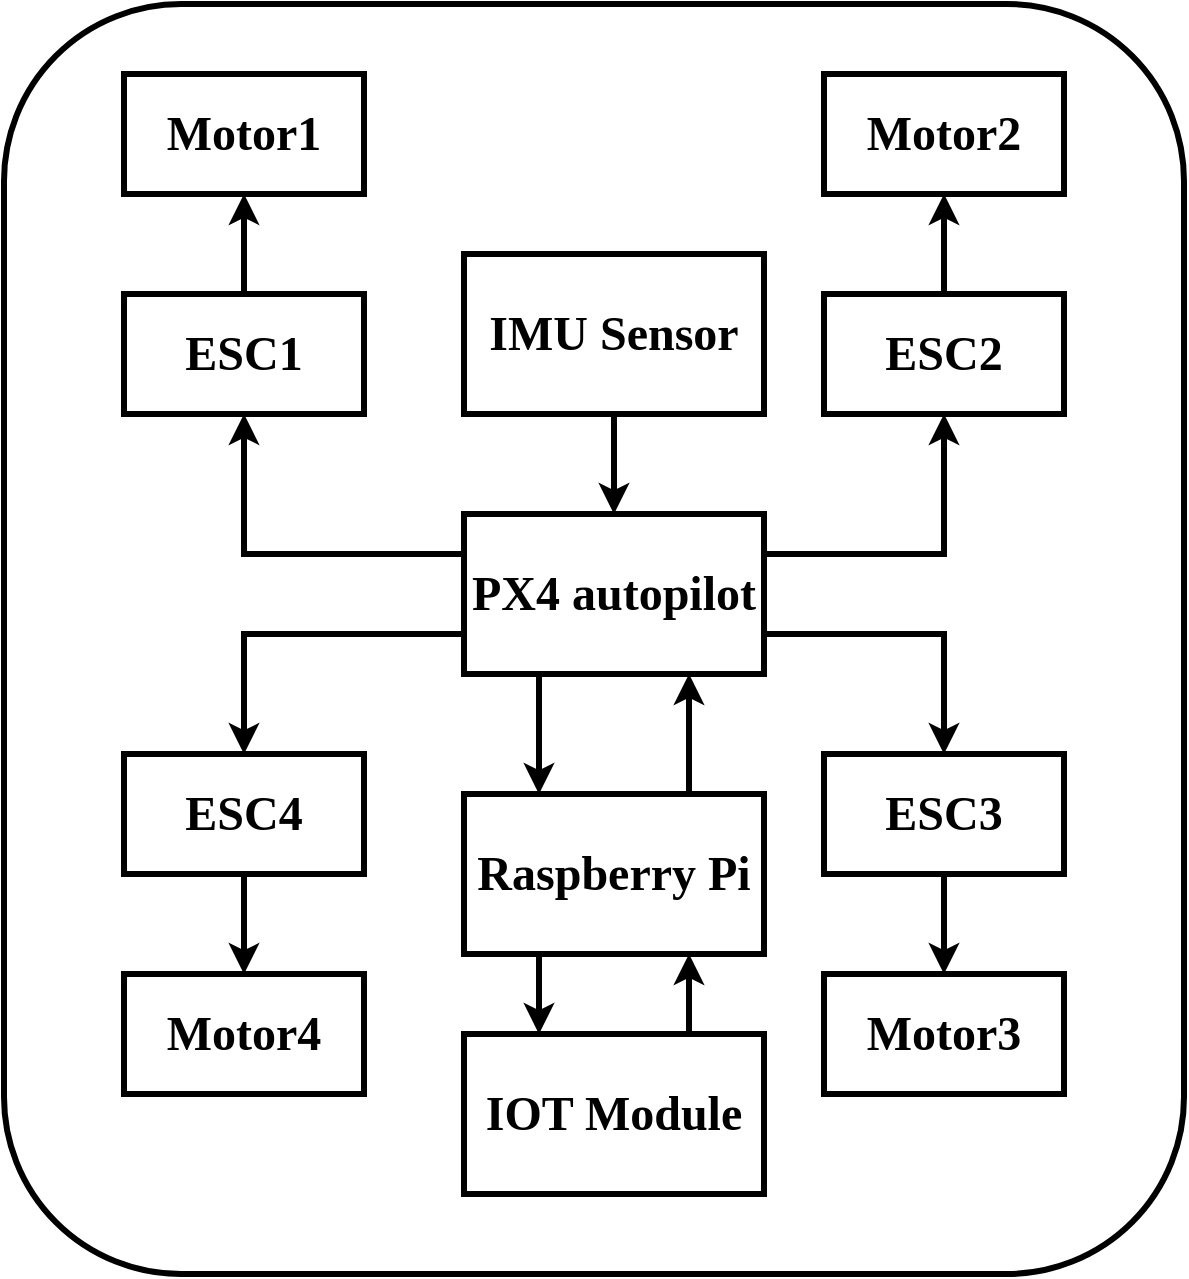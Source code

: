 <mxfile version="12.1.0" type="device" pages="1"><diagram id="OmTjDb2O7HC6xK50clMu" name="Page-1"><mxGraphModel dx="1426" dy="905" grid="1" gridSize="10" guides="1" tooltips="1" connect="1" arrows="1" fold="1" page="1" pageScale="1" pageWidth="850" pageHeight="1100" math="0" shadow="0"><root><mxCell id="0"/><mxCell id="1" parent="0"/><mxCell id="mEtdjzQLhGzhZ0b_y6cw-26" value="" style="rounded=1;whiteSpace=wrap;html=1;strokeWidth=3;" vertex="1" parent="1"><mxGeometry x="30" y="75" width="590" height="635" as="geometry"/></mxCell><mxCell id="mEtdjzQLhGzhZ0b_y6cw-1" value="&lt;h2&gt;&lt;font face=&quot;Times New Roman&quot; style=&quot;font-size: 24px&quot;&gt;Motor1&lt;/font&gt;&lt;/h2&gt;" style="rounded=0;whiteSpace=wrap;html=1;strokeWidth=3;" vertex="1" parent="1"><mxGeometry x="90" y="110" width="120" height="60" as="geometry"/></mxCell><mxCell id="mEtdjzQLhGzhZ0b_y6cw-19" style="edgeStyle=orthogonalEdgeStyle;rounded=0;orthogonalLoop=1;jettySize=auto;html=1;exitX=0.5;exitY=0;exitDx=0;exitDy=0;entryX=0.5;entryY=1;entryDx=0;entryDy=0;strokeWidth=3;" edge="1" parent="1" source="mEtdjzQLhGzhZ0b_y6cw-2" target="mEtdjzQLhGzhZ0b_y6cw-1"><mxGeometry relative="1" as="geometry"/></mxCell><mxCell id="mEtdjzQLhGzhZ0b_y6cw-2" value="&lt;h2&gt;&lt;font face=&quot;Times New Roman&quot; style=&quot;font-size: 24px&quot;&gt;ESC1&lt;/font&gt;&lt;/h2&gt;" style="rounded=0;whiteSpace=wrap;html=1;strokeWidth=3;" vertex="1" parent="1"><mxGeometry x="90" y="220" width="120" height="60" as="geometry"/></mxCell><mxCell id="mEtdjzQLhGzhZ0b_y6cw-3" value="&lt;h2&gt;&lt;font face=&quot;Times New Roman&quot; style=&quot;font-size: 24px&quot;&gt;Motor2&lt;/font&gt;&lt;/h2&gt;" style="rounded=0;whiteSpace=wrap;html=1;strokeWidth=3;" vertex="1" parent="1"><mxGeometry x="440" y="110" width="120" height="60" as="geometry"/></mxCell><mxCell id="mEtdjzQLhGzhZ0b_y6cw-20" style="edgeStyle=orthogonalEdgeStyle;rounded=0;orthogonalLoop=1;jettySize=auto;html=1;exitX=0.5;exitY=0;exitDx=0;exitDy=0;entryX=0.5;entryY=1;entryDx=0;entryDy=0;strokeWidth=3;" edge="1" parent="1" source="mEtdjzQLhGzhZ0b_y6cw-4" target="mEtdjzQLhGzhZ0b_y6cw-3"><mxGeometry relative="1" as="geometry"/></mxCell><mxCell id="mEtdjzQLhGzhZ0b_y6cw-4" value="&lt;h2&gt;&lt;font face=&quot;Times New Roman&quot; style=&quot;font-size: 24px&quot;&gt;ESC2&lt;/font&gt;&lt;/h2&gt;" style="rounded=0;whiteSpace=wrap;html=1;strokeWidth=3;" vertex="1" parent="1"><mxGeometry x="440" y="220" width="120" height="60" as="geometry"/></mxCell><mxCell id="mEtdjzQLhGzhZ0b_y6cw-5" value="&lt;h2&gt;&lt;font face=&quot;Times New Roman&quot; style=&quot;font-size: 24px&quot;&gt;Motor4&lt;/font&gt;&lt;/h2&gt;" style="rounded=0;whiteSpace=wrap;html=1;strokeWidth=3;" vertex="1" parent="1"><mxGeometry x="90" y="560" width="120" height="60" as="geometry"/></mxCell><mxCell id="mEtdjzQLhGzhZ0b_y6cw-18" style="edgeStyle=orthogonalEdgeStyle;rounded=0;orthogonalLoop=1;jettySize=auto;html=1;exitX=0.5;exitY=1;exitDx=0;exitDy=0;entryX=0.5;entryY=0;entryDx=0;entryDy=0;strokeWidth=3;" edge="1" parent="1" source="mEtdjzQLhGzhZ0b_y6cw-6" target="mEtdjzQLhGzhZ0b_y6cw-5"><mxGeometry relative="1" as="geometry"/></mxCell><mxCell id="mEtdjzQLhGzhZ0b_y6cw-6" value="&lt;h2&gt;&lt;font face=&quot;Times New Roman&quot; style=&quot;font-size: 24px&quot;&gt;ESC4&lt;/font&gt;&lt;/h2&gt;" style="rounded=0;whiteSpace=wrap;html=1;strokeWidth=3;" vertex="1" parent="1"><mxGeometry x="90" y="450" width="120" height="60" as="geometry"/></mxCell><mxCell id="mEtdjzQLhGzhZ0b_y6cw-7" value="&lt;h2&gt;&lt;font face=&quot;Times New Roman&quot; style=&quot;font-size: 24px&quot;&gt;Motor3&lt;/font&gt;&lt;/h2&gt;" style="rounded=0;whiteSpace=wrap;html=1;strokeWidth=3;" vertex="1" parent="1"><mxGeometry x="440" y="560" width="120" height="60" as="geometry"/></mxCell><mxCell id="mEtdjzQLhGzhZ0b_y6cw-21" style="edgeStyle=orthogonalEdgeStyle;rounded=0;orthogonalLoop=1;jettySize=auto;html=1;exitX=0.5;exitY=1;exitDx=0;exitDy=0;strokeWidth=3;" edge="1" parent="1" source="mEtdjzQLhGzhZ0b_y6cw-8" target="mEtdjzQLhGzhZ0b_y6cw-7"><mxGeometry relative="1" as="geometry"/></mxCell><mxCell id="mEtdjzQLhGzhZ0b_y6cw-8" value="&lt;h2&gt;&lt;font face=&quot;Times New Roman&quot; style=&quot;font-size: 24px&quot;&gt;ESC3&lt;/font&gt;&lt;/h2&gt;" style="rounded=0;whiteSpace=wrap;html=1;strokeWidth=3;" vertex="1" parent="1"><mxGeometry x="440" y="450" width="120" height="60" as="geometry"/></mxCell><mxCell id="mEtdjzQLhGzhZ0b_y6cw-13" style="edgeStyle=orthogonalEdgeStyle;rounded=0;orthogonalLoop=1;jettySize=auto;html=1;exitX=1;exitY=0.75;exitDx=0;exitDy=0;entryX=0.5;entryY=0;entryDx=0;entryDy=0;strokeWidth=3;" edge="1" parent="1" source="mEtdjzQLhGzhZ0b_y6cw-9" target="mEtdjzQLhGzhZ0b_y6cw-8"><mxGeometry relative="1" as="geometry"/></mxCell><mxCell id="mEtdjzQLhGzhZ0b_y6cw-14" style="edgeStyle=orthogonalEdgeStyle;rounded=0;orthogonalLoop=1;jettySize=auto;html=1;exitX=1;exitY=0.25;exitDx=0;exitDy=0;entryX=0.5;entryY=1;entryDx=0;entryDy=0;strokeWidth=3;" edge="1" parent="1" source="mEtdjzQLhGzhZ0b_y6cw-9" target="mEtdjzQLhGzhZ0b_y6cw-4"><mxGeometry relative="1" as="geometry"/></mxCell><mxCell id="mEtdjzQLhGzhZ0b_y6cw-16" style="edgeStyle=orthogonalEdgeStyle;rounded=0;orthogonalLoop=1;jettySize=auto;html=1;exitX=0;exitY=0.25;exitDx=0;exitDy=0;entryX=0.5;entryY=1;entryDx=0;entryDy=0;strokeWidth=3;" edge="1" parent="1" source="mEtdjzQLhGzhZ0b_y6cw-9" target="mEtdjzQLhGzhZ0b_y6cw-2"><mxGeometry relative="1" as="geometry"/></mxCell><mxCell id="mEtdjzQLhGzhZ0b_y6cw-17" style="edgeStyle=orthogonalEdgeStyle;rounded=0;orthogonalLoop=1;jettySize=auto;html=1;exitX=0;exitY=0.75;exitDx=0;exitDy=0;entryX=0.5;entryY=0;entryDx=0;entryDy=0;strokeWidth=3;" edge="1" parent="1" source="mEtdjzQLhGzhZ0b_y6cw-9" target="mEtdjzQLhGzhZ0b_y6cw-6"><mxGeometry relative="1" as="geometry"/></mxCell><mxCell id="mEtdjzQLhGzhZ0b_y6cw-24" style="edgeStyle=orthogonalEdgeStyle;rounded=0;orthogonalLoop=1;jettySize=auto;html=1;exitX=0.25;exitY=1;exitDx=0;exitDy=0;entryX=0.25;entryY=0;entryDx=0;entryDy=0;strokeWidth=3;" edge="1" parent="1" source="mEtdjzQLhGzhZ0b_y6cw-9" target="mEtdjzQLhGzhZ0b_y6cw-10"><mxGeometry relative="1" as="geometry"/></mxCell><mxCell id="mEtdjzQLhGzhZ0b_y6cw-9" value="&lt;font face=&quot;Times New Roman&quot; size=&quot;1&quot;&gt;&lt;b style=&quot;font-size: 24px&quot;&gt;PX4 autopilot&lt;/b&gt;&lt;/font&gt;" style="rounded=0;whiteSpace=wrap;html=1;strokeWidth=3;" vertex="1" parent="1"><mxGeometry x="260" y="330" width="150" height="80" as="geometry"/></mxCell><mxCell id="mEtdjzQLhGzhZ0b_y6cw-22" style="edgeStyle=orthogonalEdgeStyle;rounded=0;orthogonalLoop=1;jettySize=auto;html=1;exitX=0.25;exitY=1;exitDx=0;exitDy=0;entryX=0.25;entryY=0;entryDx=0;entryDy=0;strokeWidth=3;" edge="1" parent="1" source="mEtdjzQLhGzhZ0b_y6cw-10" target="mEtdjzQLhGzhZ0b_y6cw-11"><mxGeometry relative="1" as="geometry"/></mxCell><mxCell id="mEtdjzQLhGzhZ0b_y6cw-25" style="edgeStyle=orthogonalEdgeStyle;rounded=0;orthogonalLoop=1;jettySize=auto;html=1;exitX=0.75;exitY=0;exitDx=0;exitDy=0;entryX=0.75;entryY=1;entryDx=0;entryDy=0;strokeWidth=3;" edge="1" parent="1" source="mEtdjzQLhGzhZ0b_y6cw-10" target="mEtdjzQLhGzhZ0b_y6cw-9"><mxGeometry relative="1" as="geometry"/></mxCell><mxCell id="mEtdjzQLhGzhZ0b_y6cw-10" value="&lt;font face=&quot;Times New Roman&quot;&gt;&lt;span style=&quot;font-size: 24px&quot;&gt;&lt;b&gt;Raspberry Pi&lt;/b&gt;&lt;/span&gt;&lt;/font&gt;" style="rounded=0;whiteSpace=wrap;html=1;strokeWidth=3;" vertex="1" parent="1"><mxGeometry x="260" y="470" width="150" height="80" as="geometry"/></mxCell><mxCell id="mEtdjzQLhGzhZ0b_y6cw-23" style="edgeStyle=orthogonalEdgeStyle;rounded=0;orthogonalLoop=1;jettySize=auto;html=1;exitX=0.75;exitY=0;exitDx=0;exitDy=0;entryX=0.75;entryY=1;entryDx=0;entryDy=0;strokeWidth=3;" edge="1" parent="1" source="mEtdjzQLhGzhZ0b_y6cw-11" target="mEtdjzQLhGzhZ0b_y6cw-10"><mxGeometry relative="1" as="geometry"/></mxCell><mxCell id="mEtdjzQLhGzhZ0b_y6cw-11" value="&lt;font face=&quot;Times New Roman&quot; size=&quot;1&quot;&gt;&lt;b style=&quot;font-size: 24px&quot;&gt;IOT Module&lt;/b&gt;&lt;/font&gt;" style="rounded=0;whiteSpace=wrap;html=1;strokeWidth=3;" vertex="1" parent="1"><mxGeometry x="260" y="590" width="150" height="80" as="geometry"/></mxCell><mxCell id="mEtdjzQLhGzhZ0b_y6cw-15" style="edgeStyle=orthogonalEdgeStyle;rounded=0;orthogonalLoop=1;jettySize=auto;html=1;exitX=0.5;exitY=1;exitDx=0;exitDy=0;entryX=0.5;entryY=0;entryDx=0;entryDy=0;strokeWidth=3;" edge="1" parent="1" source="mEtdjzQLhGzhZ0b_y6cw-12" target="mEtdjzQLhGzhZ0b_y6cw-9"><mxGeometry relative="1" as="geometry"/></mxCell><mxCell id="mEtdjzQLhGzhZ0b_y6cw-12" value="&lt;font face=&quot;Times New Roman&quot; size=&quot;1&quot;&gt;&lt;b style=&quot;font-size: 24px&quot;&gt;IMU Sensor&lt;/b&gt;&lt;/font&gt;" style="rounded=0;whiteSpace=wrap;html=1;strokeWidth=3;" vertex="1" parent="1"><mxGeometry x="260" y="200" width="150" height="80" as="geometry"/></mxCell></root></mxGraphModel></diagram></mxfile>